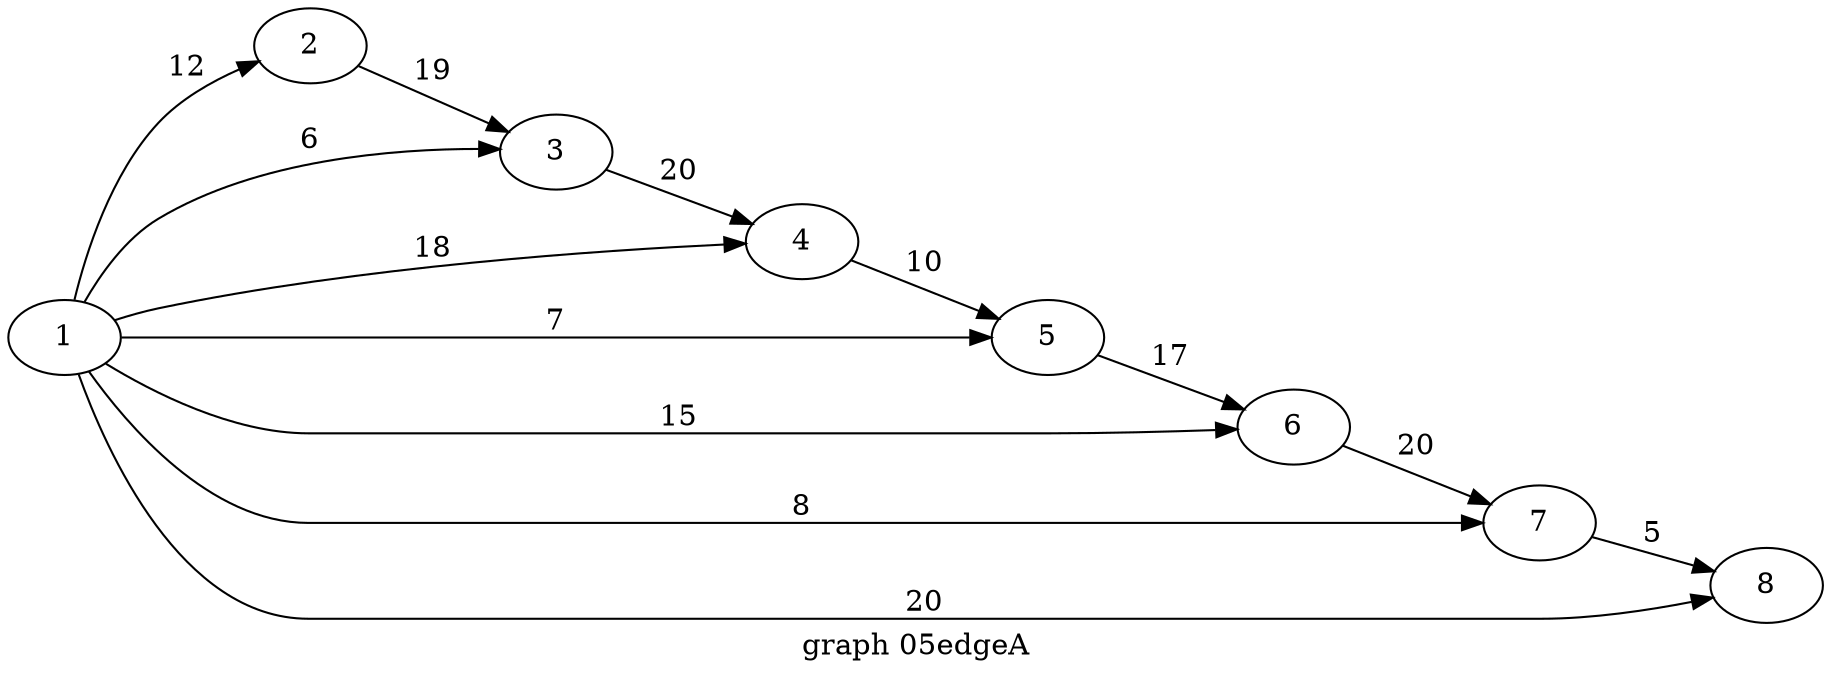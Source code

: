 digraph g{

rankdir = LR

1 -> 2 [label = " 12 "];
2 -> 3 [label = " 19 "];
3 -> 4 [label = " 20 "];
4 -> 5 [label = " 10 "];
5 -> 6 [label = " 17 "];
6 -> 7 [label = " 20 "];
7 -> 8 [label = " 5 "];
1 -> 3 [label = " 6 "];
1 -> 4 [label = " 18 "];
1 -> 5 [label = " 7 "];
1 -> 6 [label = " 15 "];
1 -> 7 [label = " 8 "];
1 -> 8 [label = " 20 "];

label = "graph 05edgeA"
}